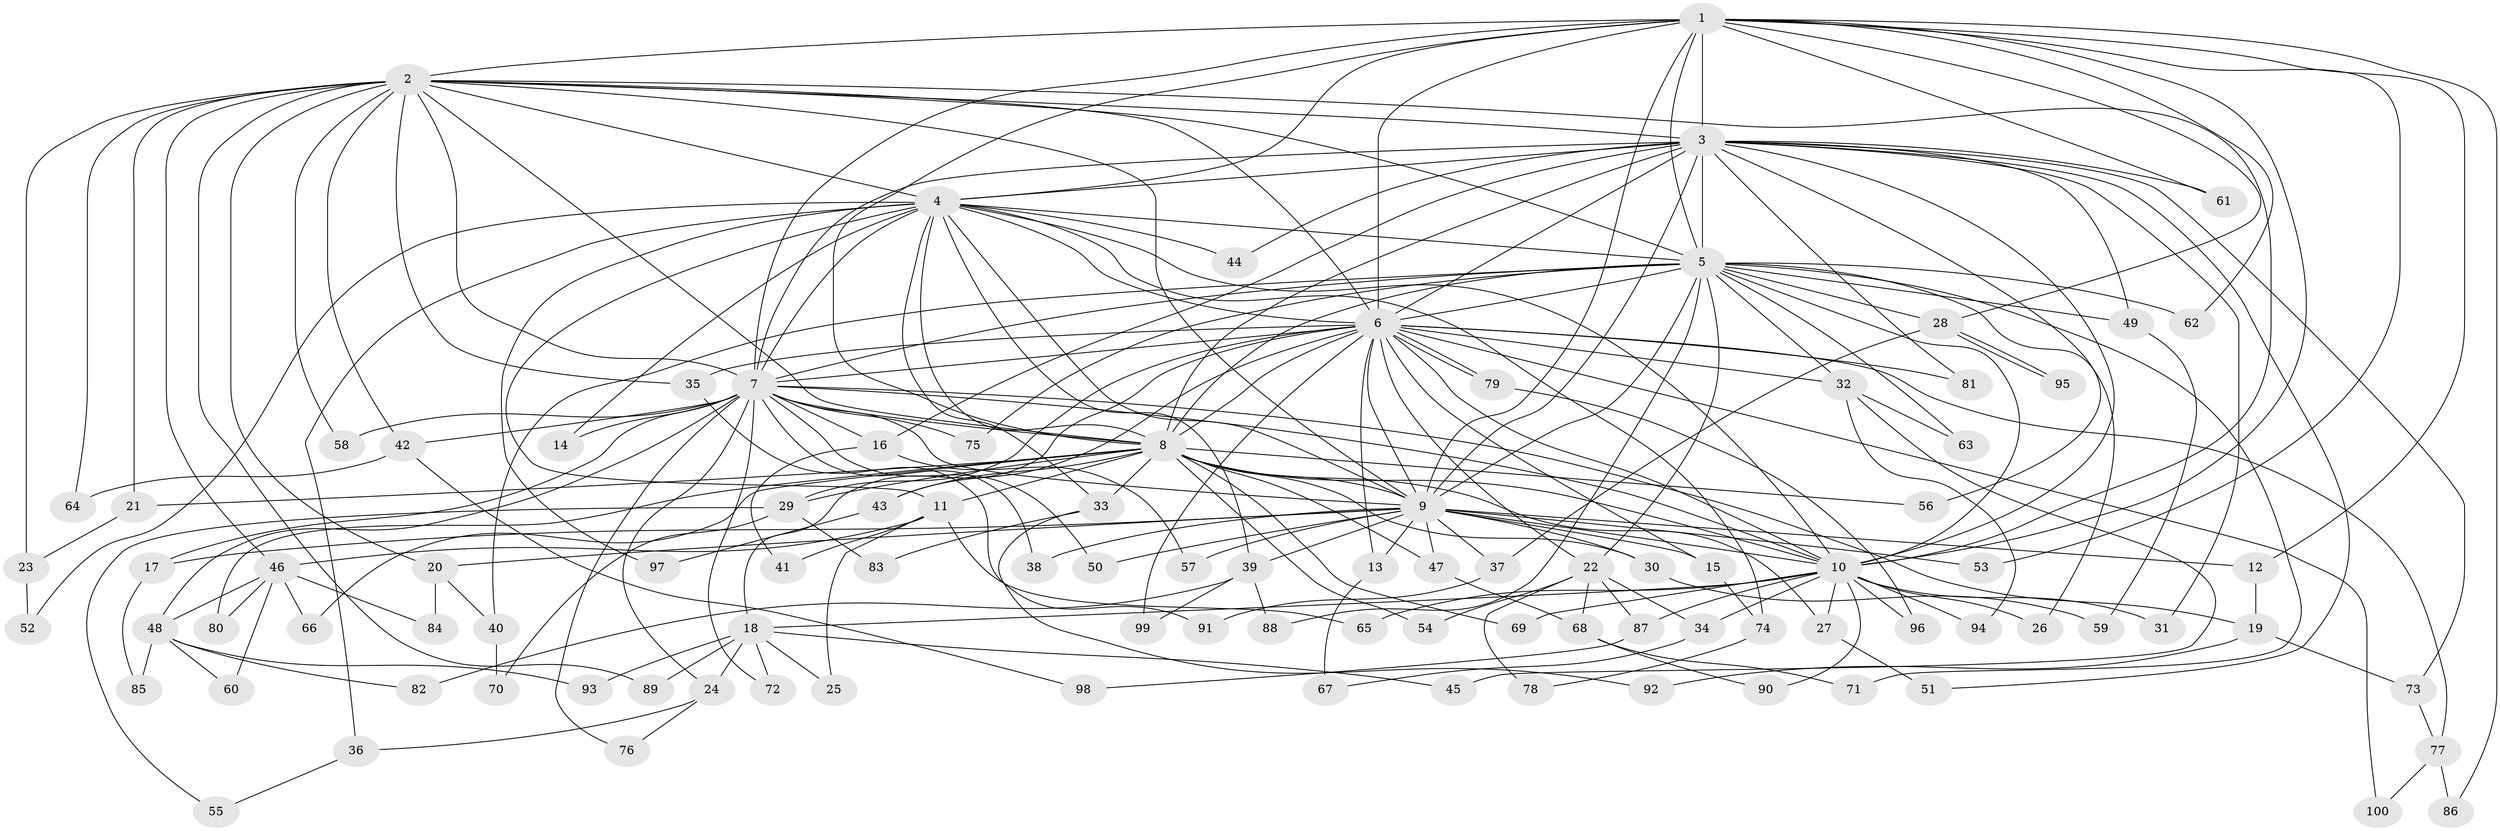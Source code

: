 // Generated by graph-tools (version 1.1) at 2025/11/02/21/25 10:11:08]
// undirected, 100 vertices, 225 edges
graph export_dot {
graph [start="1"]
  node [color=gray90,style=filled];
  1;
  2;
  3;
  4;
  5;
  6;
  7;
  8;
  9;
  10;
  11;
  12;
  13;
  14;
  15;
  16;
  17;
  18;
  19;
  20;
  21;
  22;
  23;
  24;
  25;
  26;
  27;
  28;
  29;
  30;
  31;
  32;
  33;
  34;
  35;
  36;
  37;
  38;
  39;
  40;
  41;
  42;
  43;
  44;
  45;
  46;
  47;
  48;
  49;
  50;
  51;
  52;
  53;
  54;
  55;
  56;
  57;
  58;
  59;
  60;
  61;
  62;
  63;
  64;
  65;
  66;
  67;
  68;
  69;
  70;
  71;
  72;
  73;
  74;
  75;
  76;
  77;
  78;
  79;
  80;
  81;
  82;
  83;
  84;
  85;
  86;
  87;
  88;
  89;
  90;
  91;
  92;
  93;
  94;
  95;
  96;
  97;
  98;
  99;
  100;
  1 -- 2;
  1 -- 3;
  1 -- 4;
  1 -- 5;
  1 -- 6;
  1 -- 7;
  1 -- 8;
  1 -- 9;
  1 -- 10;
  1 -- 12;
  1 -- 28;
  1 -- 53;
  1 -- 61;
  1 -- 62;
  1 -- 86;
  2 -- 3;
  2 -- 4;
  2 -- 5;
  2 -- 6;
  2 -- 7;
  2 -- 8;
  2 -- 9;
  2 -- 10;
  2 -- 20;
  2 -- 21;
  2 -- 23;
  2 -- 35;
  2 -- 42;
  2 -- 46;
  2 -- 58;
  2 -- 64;
  2 -- 89;
  3 -- 4;
  3 -- 5;
  3 -- 6;
  3 -- 7;
  3 -- 8;
  3 -- 9;
  3 -- 10;
  3 -- 16;
  3 -- 31;
  3 -- 44;
  3 -- 49;
  3 -- 51;
  3 -- 56;
  3 -- 61;
  3 -- 73;
  3 -- 81;
  4 -- 5;
  4 -- 6;
  4 -- 7;
  4 -- 8;
  4 -- 9;
  4 -- 10;
  4 -- 11;
  4 -- 14;
  4 -- 33;
  4 -- 36;
  4 -- 39;
  4 -- 44;
  4 -- 52;
  4 -- 74;
  4 -- 97;
  5 -- 6;
  5 -- 7;
  5 -- 8;
  5 -- 9;
  5 -- 10;
  5 -- 22;
  5 -- 26;
  5 -- 28;
  5 -- 32;
  5 -- 40;
  5 -- 49;
  5 -- 62;
  5 -- 63;
  5 -- 71;
  5 -- 75;
  5 -- 88;
  6 -- 7;
  6 -- 8;
  6 -- 9;
  6 -- 10;
  6 -- 13;
  6 -- 15;
  6 -- 18;
  6 -- 22;
  6 -- 29;
  6 -- 32;
  6 -- 35;
  6 -- 43;
  6 -- 77;
  6 -- 79;
  6 -- 79;
  6 -- 81;
  6 -- 99;
  6 -- 100;
  7 -- 8;
  7 -- 9;
  7 -- 10;
  7 -- 14;
  7 -- 16;
  7 -- 17;
  7 -- 19;
  7 -- 24;
  7 -- 38;
  7 -- 42;
  7 -- 48;
  7 -- 50;
  7 -- 58;
  7 -- 72;
  7 -- 75;
  7 -- 76;
  8 -- 9;
  8 -- 10;
  8 -- 11;
  8 -- 21;
  8 -- 27;
  8 -- 29;
  8 -- 30;
  8 -- 33;
  8 -- 43;
  8 -- 47;
  8 -- 54;
  8 -- 56;
  8 -- 66;
  8 -- 69;
  8 -- 80;
  9 -- 10;
  9 -- 12;
  9 -- 13;
  9 -- 15;
  9 -- 17;
  9 -- 20;
  9 -- 30;
  9 -- 37;
  9 -- 38;
  9 -- 39;
  9 -- 47;
  9 -- 50;
  9 -- 53;
  9 -- 57;
  10 -- 18;
  10 -- 26;
  10 -- 27;
  10 -- 31;
  10 -- 34;
  10 -- 65;
  10 -- 69;
  10 -- 87;
  10 -- 90;
  10 -- 94;
  10 -- 96;
  11 -- 25;
  11 -- 41;
  11 -- 46;
  11 -- 65;
  12 -- 19;
  13 -- 67;
  15 -- 74;
  16 -- 41;
  16 -- 57;
  17 -- 85;
  18 -- 24;
  18 -- 25;
  18 -- 45;
  18 -- 72;
  18 -- 89;
  18 -- 93;
  19 -- 73;
  19 -- 92;
  20 -- 40;
  20 -- 84;
  21 -- 23;
  22 -- 34;
  22 -- 54;
  22 -- 68;
  22 -- 78;
  22 -- 87;
  23 -- 52;
  24 -- 36;
  24 -- 76;
  27 -- 51;
  28 -- 37;
  28 -- 95;
  28 -- 95;
  29 -- 55;
  29 -- 70;
  29 -- 83;
  30 -- 59;
  32 -- 45;
  32 -- 63;
  32 -- 94;
  33 -- 83;
  33 -- 92;
  34 -- 67;
  35 -- 91;
  36 -- 55;
  37 -- 91;
  39 -- 82;
  39 -- 88;
  39 -- 99;
  40 -- 70;
  42 -- 64;
  42 -- 98;
  43 -- 97;
  46 -- 48;
  46 -- 60;
  46 -- 66;
  46 -- 80;
  46 -- 84;
  47 -- 68;
  48 -- 60;
  48 -- 82;
  48 -- 85;
  48 -- 93;
  49 -- 59;
  68 -- 71;
  68 -- 90;
  73 -- 77;
  74 -- 78;
  77 -- 86;
  77 -- 100;
  79 -- 96;
  87 -- 98;
}
